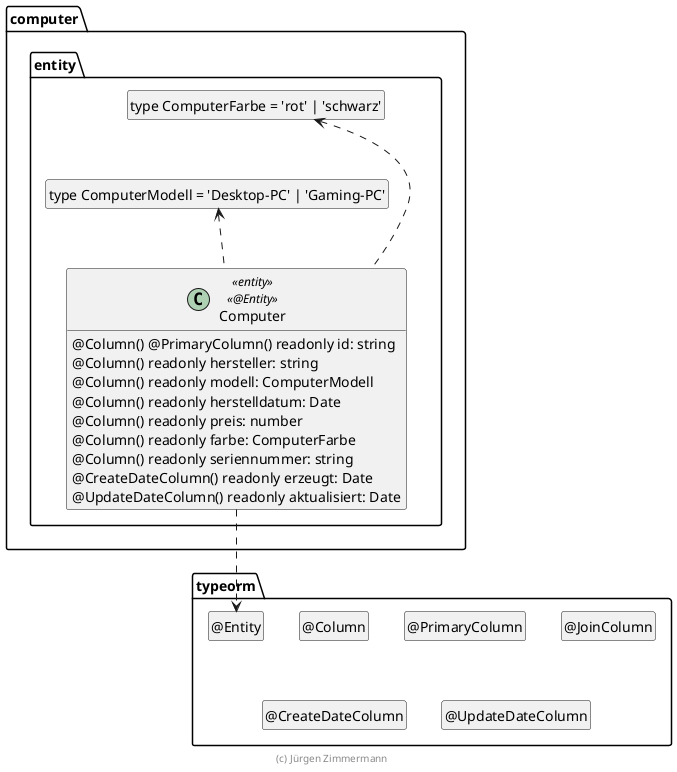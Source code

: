 ' Copyright (C) 2019 - present Juergen Zimmermann, Hochschule Karlsruhe
'
' This program is free software: you can redistribute it and/or modify
' it under the terms of the GNU General Public License as published by
' the Free Software Foundation, either version 3 of the License, or
' (at your option) any later version.
'
' This program is distributed in the hope that it will be useful,
' but WITHOUT ANY WARRANTY; without even the implied warranty of
' MERCHANTABILITY or FITNESS FOR A PARTICULAR PURPOSE.  See the
' GNU General Public License for more details.
'
' You should have received a copy of the GNU General Public License
' along with this program.  If not, see <https://www.gnu.org/licenses/>.

' Preview durch <Alt>d

@startuml Entity

package typeorm {
  class "@Entity" as Entity
  hide Entity circle
  class "@Column" as Column
  hide Column circle
  class "@PrimaryColumn" as PrimaryColumn
  hide PrimaryColumn circle
  class "@JoinColumn" as JoinColumn
  hide JoinColumn circle
  class "@CreateDateColumn" as CreateDateColumn
  hide CreateDateColumn circle
  class "@UpdateDateColumn" as UpdateDateColumn
  hide UpdateDateColumn circle
}

package computer.entity {
  class "type ComputerFarbe = 'rot' | 'schwarz'" as ComputerFarbe
  hide ComputerFarbe circle

  class "type ComputerModell = 'Desktop-PC' | 'Gaming-PC'" as ComputerModell
  hide ComputerModell circle

  class Computer <<entity>> <<@Entity>> {
    @Column() @PrimaryColumn() readonly id: string
    @Column() readonly hersteller: string
    @Column() readonly modell: ComputerModell
    @Column() readonly herstelldatum: Date
    @Column() readonly preis: number
    @Column() readonly farbe: ComputerFarbe
    @Column() readonly seriennummer: string
    @CreateDateColumn() readonly erzeugt: Date
    @UpdateDateColumn() readonly aktualisiert: Date
  }

  Computer ..> Entity
  Computer .up.> ComputerFarbe
  Computer .up.> ComputerModell

  ComputerFarbe .[hidden].> ComputerModell
}

hide empty members

footer (c) Jürgen Zimmermann

@enduml
